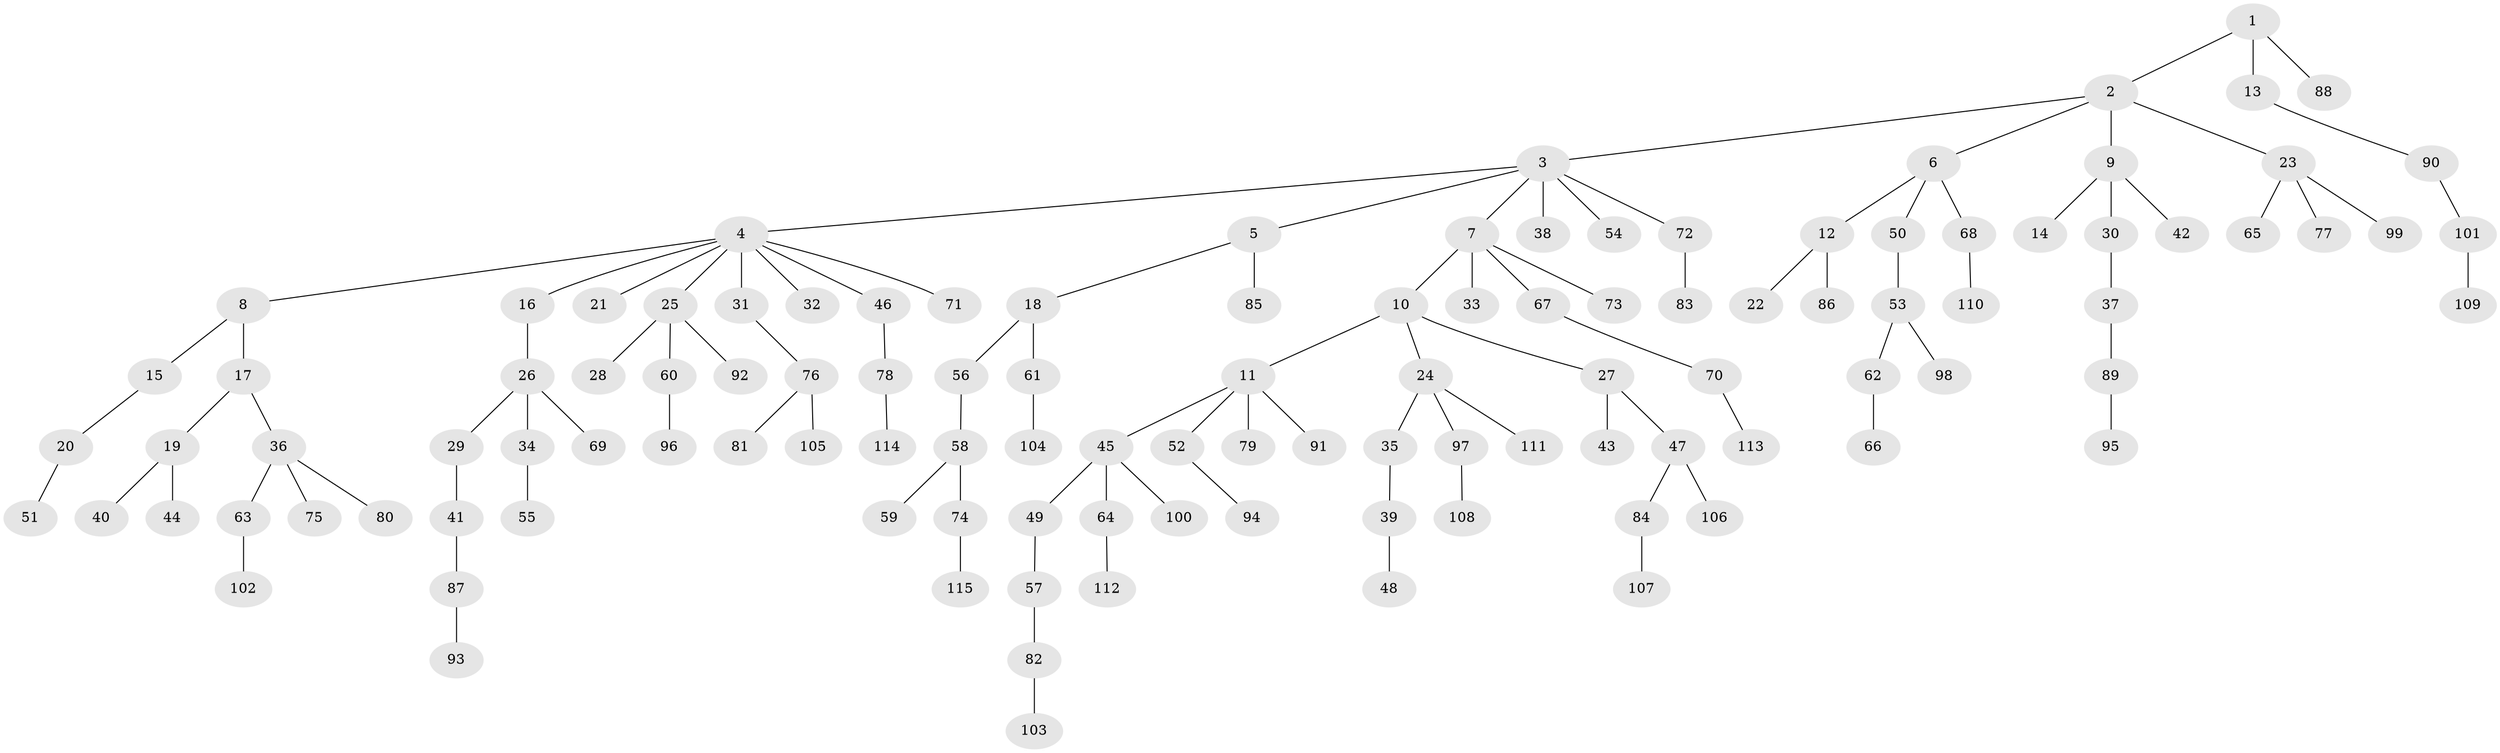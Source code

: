 // coarse degree distribution, {1: 0.631578947368421, 2: 0.2807017543859649, 4: 0.03508771929824561, 16: 0.017543859649122806, 10: 0.03508771929824561}
// Generated by graph-tools (version 1.1) at 2025/55/03/04/25 21:55:47]
// undirected, 115 vertices, 114 edges
graph export_dot {
graph [start="1"]
  node [color=gray90,style=filled];
  1;
  2;
  3;
  4;
  5;
  6;
  7;
  8;
  9;
  10;
  11;
  12;
  13;
  14;
  15;
  16;
  17;
  18;
  19;
  20;
  21;
  22;
  23;
  24;
  25;
  26;
  27;
  28;
  29;
  30;
  31;
  32;
  33;
  34;
  35;
  36;
  37;
  38;
  39;
  40;
  41;
  42;
  43;
  44;
  45;
  46;
  47;
  48;
  49;
  50;
  51;
  52;
  53;
  54;
  55;
  56;
  57;
  58;
  59;
  60;
  61;
  62;
  63;
  64;
  65;
  66;
  67;
  68;
  69;
  70;
  71;
  72;
  73;
  74;
  75;
  76;
  77;
  78;
  79;
  80;
  81;
  82;
  83;
  84;
  85;
  86;
  87;
  88;
  89;
  90;
  91;
  92;
  93;
  94;
  95;
  96;
  97;
  98;
  99;
  100;
  101;
  102;
  103;
  104;
  105;
  106;
  107;
  108;
  109;
  110;
  111;
  112;
  113;
  114;
  115;
  1 -- 2;
  1 -- 13;
  1 -- 88;
  2 -- 3;
  2 -- 6;
  2 -- 9;
  2 -- 23;
  3 -- 4;
  3 -- 5;
  3 -- 7;
  3 -- 38;
  3 -- 54;
  3 -- 72;
  4 -- 8;
  4 -- 16;
  4 -- 21;
  4 -- 25;
  4 -- 31;
  4 -- 32;
  4 -- 46;
  4 -- 71;
  5 -- 18;
  5 -- 85;
  6 -- 12;
  6 -- 50;
  6 -- 68;
  7 -- 10;
  7 -- 33;
  7 -- 67;
  7 -- 73;
  8 -- 15;
  8 -- 17;
  9 -- 14;
  9 -- 30;
  9 -- 42;
  10 -- 11;
  10 -- 24;
  10 -- 27;
  11 -- 45;
  11 -- 52;
  11 -- 79;
  11 -- 91;
  12 -- 22;
  12 -- 86;
  13 -- 90;
  15 -- 20;
  16 -- 26;
  17 -- 19;
  17 -- 36;
  18 -- 56;
  18 -- 61;
  19 -- 40;
  19 -- 44;
  20 -- 51;
  23 -- 65;
  23 -- 77;
  23 -- 99;
  24 -- 35;
  24 -- 97;
  24 -- 111;
  25 -- 28;
  25 -- 60;
  25 -- 92;
  26 -- 29;
  26 -- 34;
  26 -- 69;
  27 -- 43;
  27 -- 47;
  29 -- 41;
  30 -- 37;
  31 -- 76;
  34 -- 55;
  35 -- 39;
  36 -- 63;
  36 -- 75;
  36 -- 80;
  37 -- 89;
  39 -- 48;
  41 -- 87;
  45 -- 49;
  45 -- 64;
  45 -- 100;
  46 -- 78;
  47 -- 84;
  47 -- 106;
  49 -- 57;
  50 -- 53;
  52 -- 94;
  53 -- 62;
  53 -- 98;
  56 -- 58;
  57 -- 82;
  58 -- 59;
  58 -- 74;
  60 -- 96;
  61 -- 104;
  62 -- 66;
  63 -- 102;
  64 -- 112;
  67 -- 70;
  68 -- 110;
  70 -- 113;
  72 -- 83;
  74 -- 115;
  76 -- 81;
  76 -- 105;
  78 -- 114;
  82 -- 103;
  84 -- 107;
  87 -- 93;
  89 -- 95;
  90 -- 101;
  97 -- 108;
  101 -- 109;
}
